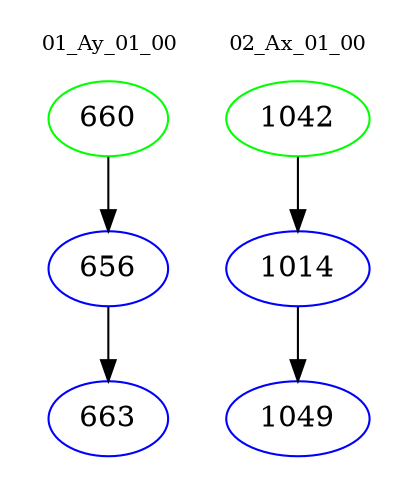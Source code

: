 digraph{
subgraph cluster_0 {
color = white
label = "01_Ay_01_00";
fontsize=10;
T0_660 [label="660", color="green"]
T0_660 -> T0_656 [color="black"]
T0_656 [label="656", color="blue"]
T0_656 -> T0_663 [color="black"]
T0_663 [label="663", color="blue"]
}
subgraph cluster_1 {
color = white
label = "02_Ax_01_00";
fontsize=10;
T1_1042 [label="1042", color="green"]
T1_1042 -> T1_1014 [color="black"]
T1_1014 [label="1014", color="blue"]
T1_1014 -> T1_1049 [color="black"]
T1_1049 [label="1049", color="blue"]
}
}
